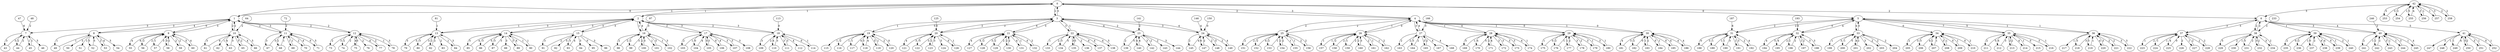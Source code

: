 strict digraph "" {
	0 -> 1	[label=0];
	0 -> 2	[label=1];
	0 -> 3	[label=2];
	0 -> 4	[label=2];
	0 -> 5	[label=0];
	0 -> 6	[label=2];
	1 -> 0	[label=1];
	1 -> 7	[label=3];
	1 -> 8	[label=3];
	1 -> 9	[label=0];
	1 -> 10	[label=2];
	1 -> 11	[label=2];
	1 -> 12	[label=2];
	2 -> 0	[label=1];
	2 -> 13	[label=1];
	2 -> 14	[label=1];
	2 -> 15	[label=3];
	2 -> 16	[label=1];
	2 -> 17	[label=2];
	2 -> 18	[label=2];
	3 -> 0	[label=3];
	3 -> 19	[label=1];
	3 -> 20	[label=2];
	3 -> 21	[label=4];
	3 -> 22	[label=3];
	3 -> 23	[label=4];
	3 -> 24	[label=3];
	4 -> 0	[label=3];
	4 -> 25	[label=2];
	4 -> 26	[label=1];
	4 -> 27	[label=3];
	4 -> 28	[label=1];
	4 -> 29	[label=1];
	4 -> 30	[label=1];
	5 -> 31	[label=2];
	5 -> 32	[label=0];
	5 -> 33	[label=4];
	5 -> 34	[label=0];
	5 -> 35	[label=7];
	5 -> 36	[label=1];
	6 -> 37	[label=3];
	6 -> 38	[label=2];
	6 -> 39	[label=1];
	6 -> 40	[label=3];
	6 -> 41	[label=5];
	7 -> 43	[label=3];
	7 -> 44	[label=2];
	7 -> 45	[label=1];
	7 -> 46	[label=5];
	8 -> 1	[label=4];
	8 -> 49	[label=1];
	8 -> 50	[label=3];
	8 -> 51	[label=1];
	8 -> 52	[label=5];
	8 -> 53	[label=2];
	8 -> 54	[label=5];
	9 -> 1	[label=3];
	9 -> 55	[label=4];
	9 -> 56	[label=2];
	9 -> 57	[label=1];
	9 -> 58	[label=3];
	9 -> 59	[label=2];
	9 -> 60	[label=5];
	10 -> 1	[label=2];
	10 -> 61	[label=3];
	10 -> 62	[label=1];
	10 -> 63	[label=4];
	10 -> 65	[label=5];
	10 -> 66	[label=4];
	11 -> 1	[label=3];
	11 -> 67	[label=3];
	11 -> 68	[label=2];
	11 -> 69	[label=1];
	11 -> 70	[label=2];
	11 -> 71	[label=0];
	12 -> 1	[label=2];
	12 -> 73	[label=2];
	12 -> 74	[label=2];
	12 -> 75	[label=4];
	12 -> 76	[label=2];
	12 -> 77	[label=4];
	12 -> 78	[label=1];
	13 -> 2	[label=3];
	13 -> 79	[label=5];
	13 -> 80	[label=3];
	13 -> 82	[label=2];
	13 -> 83	[label=2];
	13 -> 84	[label=1];
	14 -> 2	[label=3];
	14 -> 85	[label=5];
	14 -> 86	[label=3];
	14 -> 87	[label=3];
	14 -> 88	[label=3];
	14 -> 89	[label=3];
	14 -> 90	[label=1];
	15 -> 2	[label=3];
	15 -> 91	[label=3];
	15 -> 92	[label=5];
	15 -> 93	[label=3];
	15 -> 94	[label=3];
	15 -> 95	[label=0];
	15 -> 96	[label=3];
	16 -> 2	[label=4];
	16 -> 98	[label=2];
	16 -> 99	[label=2];
	16 -> 100	[label=2];
	16 -> 101	[label=1];
	16 -> 102	[label=1];
	17 -> 2	[label=3];
	17 -> 103	[label=2];
	17 -> 104	[label=0];
	17 -> 105	[label=5];
	17 -> 106	[label=0];
	17 -> 107	[label=3];
	17 -> 108	[label=3];
	18 -> 2	[label=3];
	18 -> 109	[label=3];
	18 -> 110	[label=4];
	18 -> 111	[label=3];
	18 -> 112	[label=4];
	18 -> 114	[label=0];
	19 -> 3	[label=5];
	19 -> 115	[label=1];
	19 -> 116	[label=2];
	19 -> 117	[label=1];
	19 -> 118	[label=3];
	19 -> 119	[label=5];
	19 -> 120	[label=2];
	20 -> 3	[label=3];
	20 -> 121	[label=4];
	20 -> 122	[label=5];
	20 -> 123	[label=2];
	20 -> 124	[label=5];
	20 -> 126	[label=0];
	21 -> 3	[label=3];
	21 -> 127	[label=4];
	21 -> 128	[label=2];
	21 -> 129	[label=2];
	21 -> 130	[label=2];
	21 -> 131	[label=4];
	21 -> 132	[label=0];
	22 -> 3	[label=1];
	22 -> 133	[label=1];
	22 -> 134	[label=3];
	22 -> 135	[label=3];
	22 -> 136	[label=2];
	22 -> 137	[label=0];
	22 -> 138	[label=4];
	23 -> 3	[label=2];
	23 -> 139	[label=2];
	23 -> 140	[label=4];
	23 -> 142	[label=3];
	23 -> 143	[label=2];
	23 -> 144	[label=3];
	24 -> 3	[label=4];
	24 -> 145	[label=2];
	24 -> 147	[label=6];
	24 -> 148	[label=2];
	24 -> 149	[label=2];
	25 -> 4	[label=2];
	25 -> 151	[label=2];
	25 -> 152	[label=2];
	25 -> 153	[label=2];
	25 -> 154	[label=2];
	25 -> 155	[label=1];
	25 -> 156	[label=2];
	26 -> 4	[label=0];
	26 -> 157	[label=1];
	26 -> 158	[label=2];
	26 -> 159	[label=1];
	26 -> 160	[label=2];
	26 -> 161	[label=2];
	26 -> 162	[label=1];
	27 -> 4	[label=4];
	27 -> 163	[label=2];
	27 -> 164	[label=3];
	27 -> 165	[label=3];
	27 -> 167	[label=4];
	27 -> 168	[label=4];
	28 -> 4	[label=4];
	28 -> 169	[label=5];
	28 -> 170	[label=4];
	28 -> 171	[label=2];
	28 -> 172	[label=3];
	28 -> 173	[label=3];
	28 -> 174	[label=4];
	29 -> 4	[label=0];
	29 -> 175	[label=1];
	29 -> 176	[label=2];
	29 -> 177	[label=1];
	29 -> 178	[label=3];
	29 -> 179	[label=3];
	29 -> 180	[label=3];
	30 -> 4	[label=0];
	30 -> 181	[label=4];
	30 -> 182	[label=2];
	30 -> 183	[label=1];
	30 -> 184	[label=0];
	30 -> 185	[label=0];
	30 -> 186	[label=4];
	31 -> 5	[label=2];
	31 -> 188	[label=0];
	31 -> 189	[label=1];
	31 -> 190	[label=1];
	31 -> 191	[label=1];
	31 -> 192	[label=2];
	32 -> 5	[label=4];
	32 -> 194	[label=4];
	32 -> 195	[label=4];
	32 -> 196	[label=2];
	32 -> 197	[label=1];
	32 -> 198	[label=3];
	33 -> 5	[label=3];
	33 -> 199	[label=1];
	33 -> 200	[label=1];
	33 -> 201	[label=4];
	33 -> 202	[label=3];
	33 -> 203	[label=2];
	33 -> 204	[label=2];
	34 -> 205	[label=2];
	34 -> 206	[label=3];
	34 -> 207	[label=2];
	34 -> 208	[label=3];
	34 -> 209	[label=0];
	34 -> 210	[label=0];
	35 -> 5	[label=5];
	35 -> 211	[label=2];
	35 -> 212	[label=4];
	35 -> 213	[label=2];
	35 -> 214	[label=4];
	35 -> 215	[label=0];
	35 -> 216	[label=3];
	36 -> 5	[label=1];
	36 -> 217	[label=1];
	36 -> 218	[label=3];
	36 -> 219	[label=3];
	36 -> 220	[label=4];
	36 -> 221	[label=2];
	36 -> 222	[label=3];
	37 -> 6	[label=3];
	37 -> 223	[label=1];
	37 -> 224	[label=1];
	37 -> 225	[label=4];
	37 -> 226	[label=2];
	37 -> 227	[label=1];
	37 -> 228	[label=2];
	38 -> 6	[label=2];
	38 -> 229	[label=5];
	38 -> 230	[label=1];
	38 -> 231	[label=5];
	38 -> 232	[label=3];
	38 -> 234	[label=3];
	39 -> 235	[label=2];
	39 -> 236	[label=2];
	39 -> 237	[label=0];
	39 -> 238	[label=4];
	39 -> 239	[label=0];
	39 -> 240	[label=2];
	40 -> 6	[label=4];
	40 -> 241	[label=2];
	40 -> 242	[label=2];
	40 -> 243	[label=3];
	40 -> 244	[label=1];
	40 -> 245	[label=1];
	41 -> 247	[label=3];
	41 -> 248	[label=1];
	41 -> 249	[label=1];
	41 -> 250	[label=5];
	41 -> 251	[label=3];
	41 -> 252	[label=0];
	42 -> 6	[label=3];
	42 -> 253	[label=5];
	42 -> 254	[label=2];
	42 -> 255	[label=5];
	42 -> 256	[label=3];
	42 -> 257	[label=1];
	42 -> 258	[label=2];
	43 -> 7	[label=3];
	44 -> 7	[label=2];
	45 -> 7	[label=1];
	47 -> 7	[label=6];
	48 -> 7	[label=2];
	49 -> 8	[label=1];
	52 -> 8	[label=5];
	53 -> 8	[label=4];
	55 -> 9	[label=6];
	56 -> 9	[label=2];
	57 -> 9	[label=3];
	58 -> 9	[label=2];
	59 -> 9	[label=2];
	60 -> 9	[label=4];
	61 -> 10	[label=6];
	63 -> 10	[label=3];
	64 -> 10	[label=2];
	65 -> 10	[label=2];
	66 -> 10	[label=5];
	67 -> 11	[label=3];
	68 -> 11	[label=1];
	69 -> 11	[label=1];
	70 -> 11	[label=4];
	71 -> 11	[label=5];
	72 -> 11	[label=2];
	73 -> 12	[label=3];
	74 -> 12	[label=2];
	75 -> 12	[label=5];
	77 -> 12	[label=2];
	78 -> 12	[label=3];
	79 -> 13	[label=3];
	80 -> 13	[label=3];
	81 -> 13	[label=1];
	82 -> 13	[label=2];
	84 -> 13	[label=3];
	85 -> 14	[label=4];
	86 -> 14	[label=5];
	87 -> 14	[label=3];
	89 -> 14	[label=4];
	90 -> 14	[label=1];
	91 -> 15	[label=2];
	93 -> 15	[label=4];
	97 -> 16	[label=3];
	98 -> 16	[label=2];
	99 -> 16	[label=3];
	100 -> 16	[label=3];
	101 -> 16	[label=5];
	102 -> 16	[label=3];
	103 -> 17	[label=1];
	104 -> 17	[label=4];
	105 -> 17	[label=3];
	106 -> 17	[label=4];
	107 -> 17	[label=3];
	109 -> 18	[label=2];
	110 -> 18	[label=3];
	111 -> 18	[label=3];
	113 -> 18	[label=0];
	114 -> 18	[label=1];
	116 -> 19	[label=1];
	117 -> 19	[label=4];
	118 -> 19	[label=4];
	119 -> 19	[label=1];
	120 -> 19	[label=0];
	121 -> 20	[label=3];
	122 -> 20	[label=3];
	123 -> 20	[label=3];
	125 -> 20	[label=0];
	126 -> 20	[label=1];
	127 -> 21	[label=4];
	128 -> 21	[label=3];
	129 -> 21	[label=2];
	130 -> 21	[label=2];
	131 -> 21	[label=1];
	132 -> 21	[label=2];
	133 -> 22	[label=2];
	134 -> 22	[label=5];
	135 -> 22	[label=5];
	137 -> 22	[label=4];
	138 -> 22	[label=5];
	139 -> 23	[label=5];
	140 -> 23	[label=4];
	141 -> 23	[label=2];
	142 -> 23	[label=2];
	145 -> 24	[label=4];
	146 -> 24	[label=4];
	147 -> 24	[label=2];
	148 -> 24	[label=5];
	149 -> 24	[label=4];
	150 -> 24	[label=0];
	151 -> 25	[label=2];
	152 -> 25	[label=4];
	153 -> 25	[label=1];
	154 -> 25	[label=2];
	155 -> 25	[label=1];
	156 -> 25	[label=2];
	157 -> 26	[label=1];
	158 -> 26	[label=2];
	159 -> 26	[label=2];
	160 -> 26	[label=3];
	161 -> 26	[label=1];
	162 -> 26	[label=2];
	163 -> 27	[label=2];
	164 -> 27	[label=2];
	165 -> 27	[label=2];
	166 -> 27	[label=3];
	169 -> 28	[label=1];
	170 -> 28	[label=5];
	171 -> 28	[label=4];
	172 -> 28	[label=3];
	173 -> 28	[label=3];
	174 -> 28	[label=1];
	175 -> 29	[label=0];
	176 -> 29	[label=1];
	177 -> 29	[label=2];
	178 -> 29	[label=2];
	179 -> 29	[label=1];
	180 -> 29	[label=1];
	181 -> 30	[label=3];
	182 -> 30	[label=0];
	183 -> 30	[label=2];
	184 -> 30	[label=1];
	185 -> 30	[label=4];
	186 -> 30	[label=4];
	187 -> 31	[label=6];
	188 -> 31	[label=3];
	189 -> 31	[label=1];
	190 -> 31	[label=3];
	191 -> 31	[label=3];
	192 -> 31	[label=4];
	193 -> 32	[label=0];
	194 -> 32	[label=5];
	195 -> 32	[label=2];
	196 -> 32	[label=2];
	197 -> 32	[label=2];
	198 -> 32	[label=3];
	199 -> 33	[label=3];
	200 -> 33	[label=5];
	201 -> 33	[label=2];
	203 -> 33	[label=2];
	205 -> 34	[label=3];
	206 -> 34	[label=4];
	207 -> 34	[label=1];
	208 -> 34	[label=1];
	209 -> 34	[label=1];
	210 -> 34	[label=2];
	211 -> 35	[label=5];
	212 -> 35	[label=3];
	213 -> 35	[label=2];
	214 -> 35	[label=1];
	216 -> 35	[label=1];
	218 -> 36	[label=3];
	219 -> 36	[label=1];
	220 -> 36	[label=3];
	221 -> 36	[label=2];
	222 -> 36	[label=3];
	223 -> 37	[label=2];
	224 -> 37	[label=1];
	225 -> 37	[label=0];
	227 -> 37	[label=2];
	228 -> 37	[label=2];
	229 -> 38	[label=2];
	231 -> 38	[label=2];
	232 -> 38	[label=2];
	233 -> 38	[label=2];
	234 -> 38	[label=2];
	235 -> 39	[label=0];
	236 -> 39	[label=1];
	237 -> 39	[label=2];
	238 -> 39	[label=4];
	239 -> 39	[label=1];
	240 -> 39	[label=1];
	241 -> 40	[label=1];
	242 -> 40	[label=2];
	243 -> 40	[label=1];
	244 -> 40	[label=3];
	245 -> 40	[label=4];
	246 -> 40	[label=2];
	249 -> 41	[label=4];
	250 -> 41	[label=2];
	251 -> 41	[label=1];
	252 -> 41	[label=1];
	253 -> 42	[label=3];
	254 -> 42	[label=1];
	255 -> 42	[label=4];
	256 -> 42	[label=1];
	257 -> 42	[label=3];
	258 -> 42	[label=2];
}
